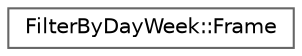 digraph "Graphical Class Hierarchy"
{
 // LATEX_PDF_SIZE
  bgcolor="transparent";
  edge [fontname=Helvetica,fontsize=10,labelfontname=Helvetica,labelfontsize=10];
  node [fontname=Helvetica,fontsize=10,shape=box,height=0.2,width=0.4];
  rankdir="LR";
  Node0 [id="Node000000",label="FilterByDayWeek::Frame",height=0.2,width=0.4,color="grey40", fillcolor="white", style="filled",URL="$struct_filter_by_day_week_1_1_frame.html",tooltip="Structure to hold boolean values for each day of the week."];
}
